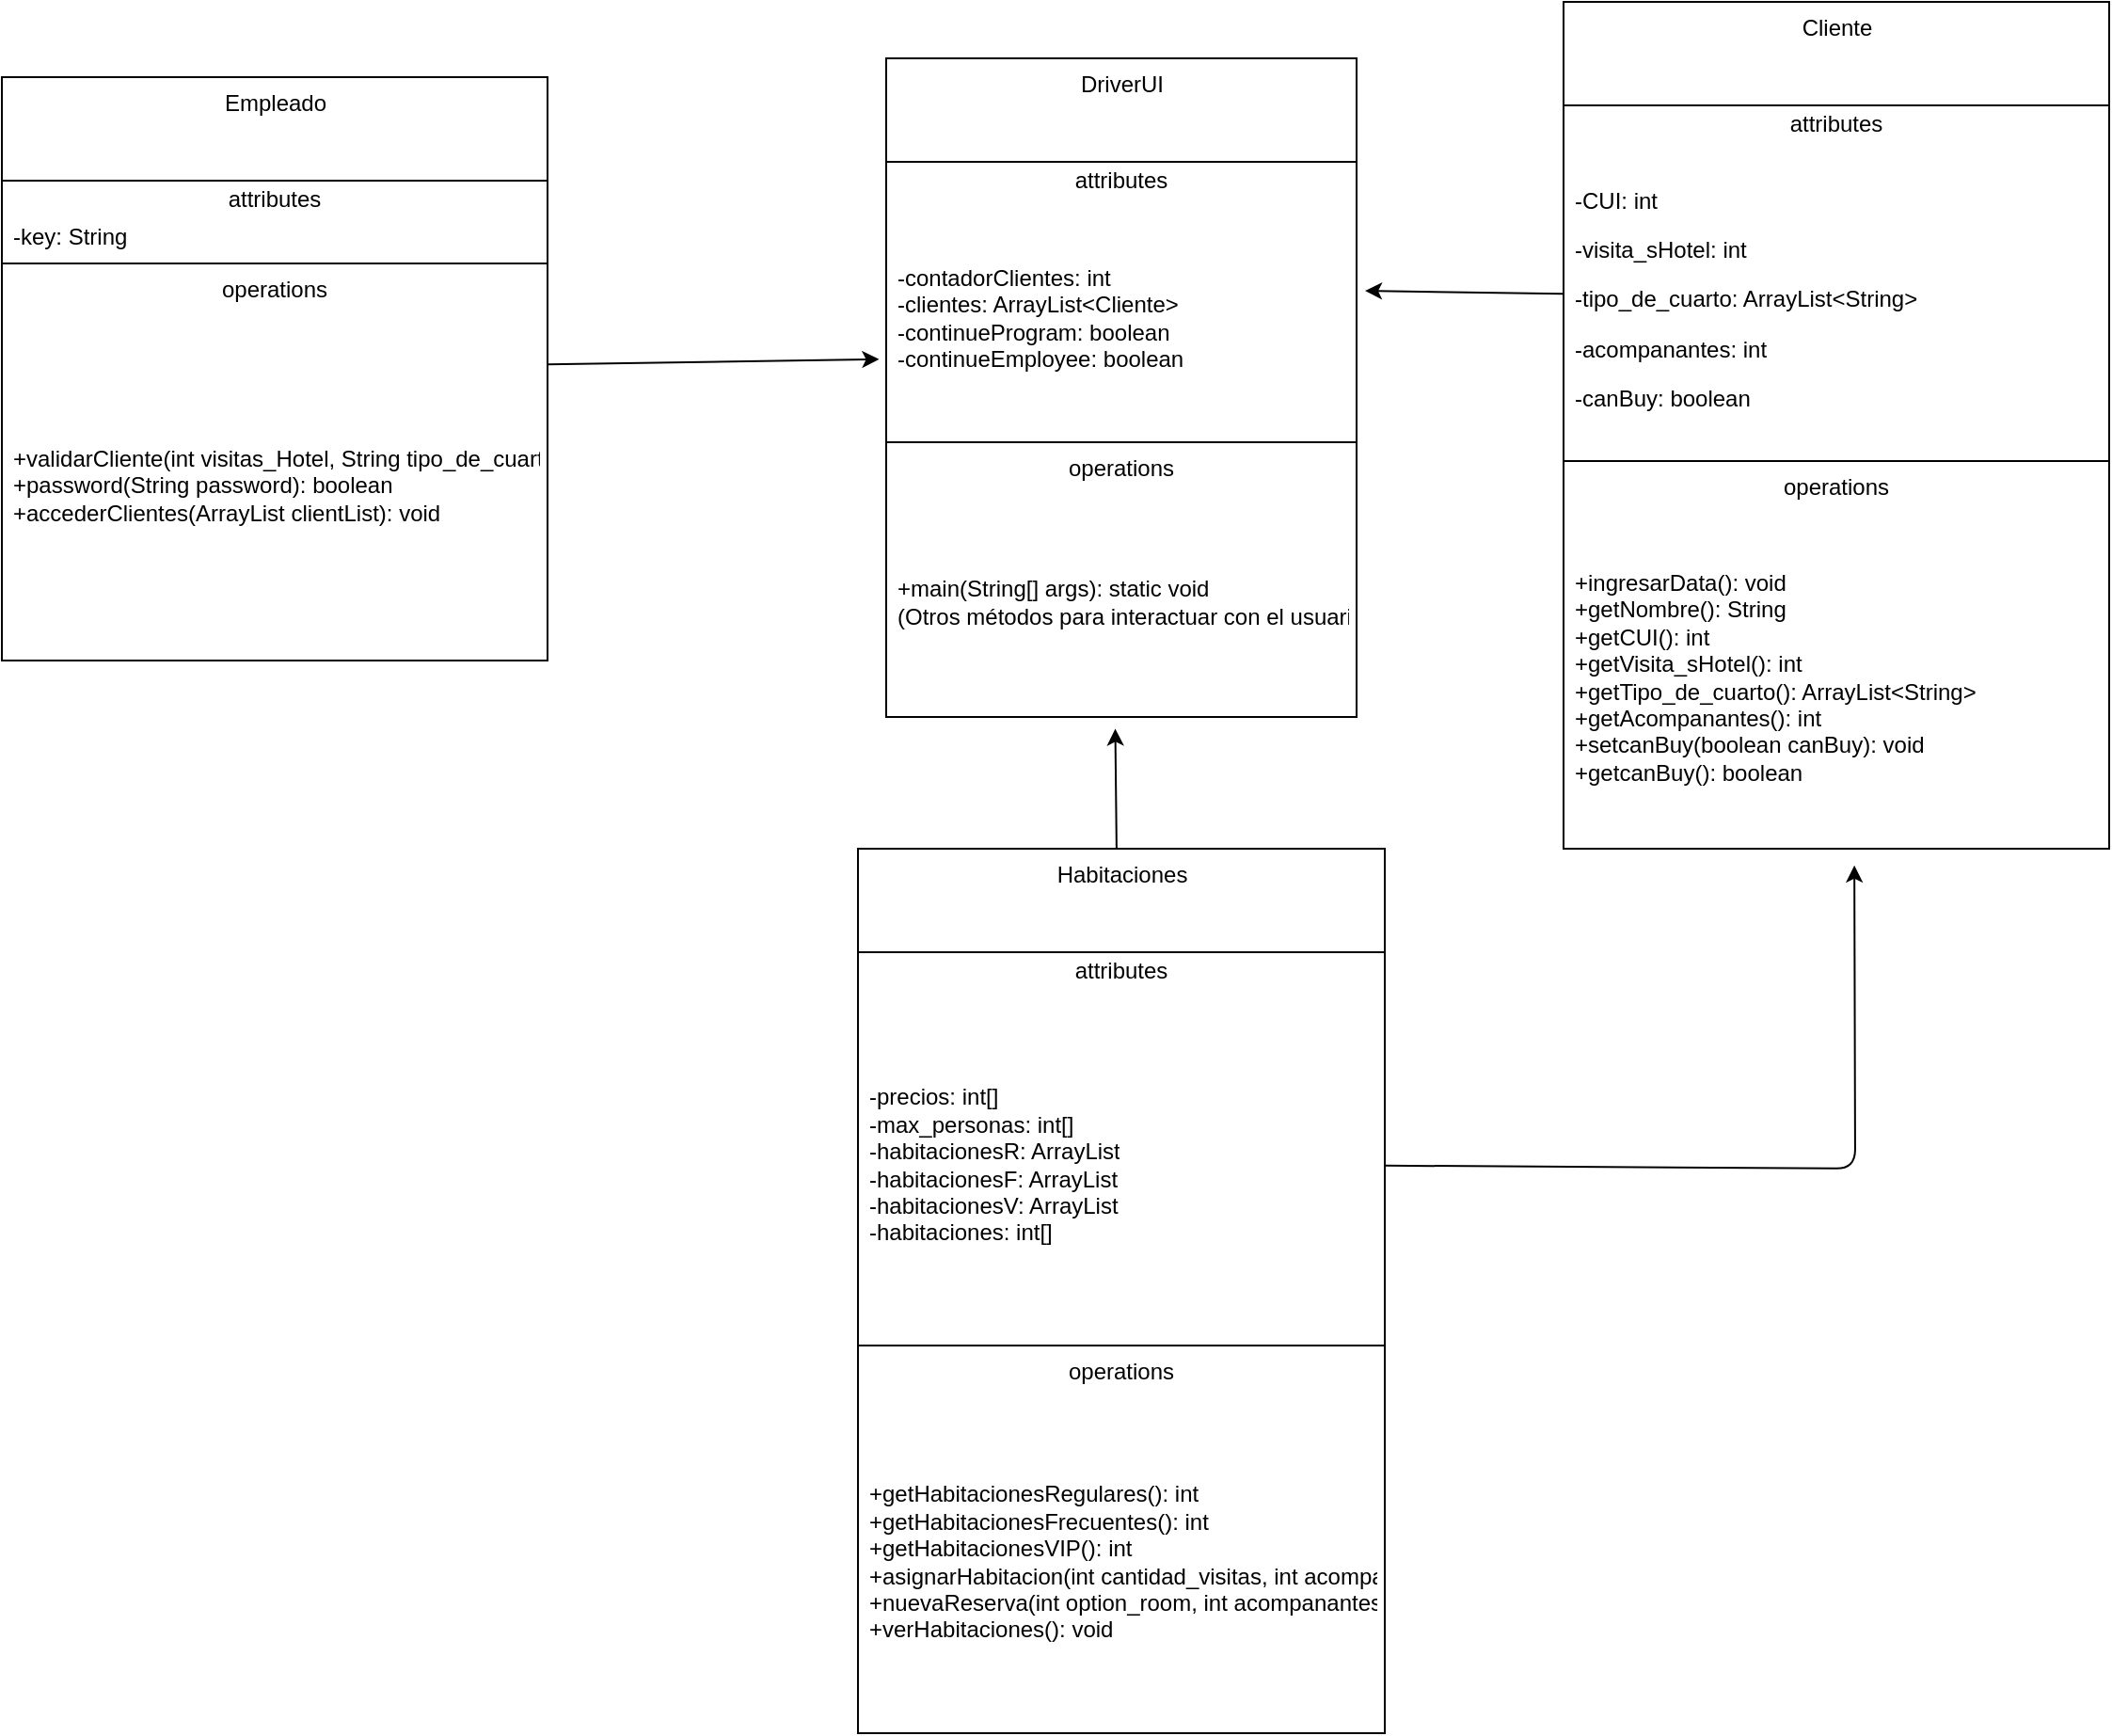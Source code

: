 <mxfile>
    <diagram id="UXhh5-VpMZ9AY803haZ7" name="Page-1">
        <mxGraphModel dx="2221" dy="622" grid="1" gridSize="10" guides="1" tooltips="1" connect="1" arrows="1" fold="1" page="1" pageScale="1" pageWidth="850" pageHeight="1100" math="0" shadow="0">
            <root>
                <mxCell id="0"/>
                <mxCell id="1" parent="0"/>
                <mxCell id="2" value="Cliente" style="swimlane;fontStyle=0;align=center;verticalAlign=top;childLayout=stackLayout;horizontal=1;startSize=55;horizontalStack=0;resizeParent=1;resizeParentMax=0;resizeLast=0;collapsible=0;marginBottom=0;html=1;" vertex="1" parent="1">
                    <mxGeometry x="510" y="90" width="290" height="450" as="geometry"/>
                </mxCell>
                <mxCell id="3" value="attributes" style="text;html=1;strokeColor=none;fillColor=none;align=center;verticalAlign=middle;spacingLeft=4;spacingRight=4;overflow=hidden;rotatable=0;points=[[0,0.5],[1,0.5]];portConstraint=eastwest;" vertex="1" parent="2">
                    <mxGeometry y="55" width="290" height="20" as="geometry"/>
                </mxCell>
                <mxCell id="6" value="&lt;p dir=&quot;ltr&quot; class=&quot;selectable-text copyable-text iq0m558w g0rxnol2&quot;&gt;&lt;span class=&quot;selectable-text copyable-text&quot;&gt;-CUI: int&lt;/span&gt;&lt;/p&gt;&lt;p dir=&quot;ltr&quot; class=&quot;selectable-text copyable-text iq0m558w g0rxnol2&quot;&gt;&lt;span class=&quot;selectable-text copyable-text&quot;&gt;-visita_sHotel: int&lt;/span&gt;&lt;/p&gt;&lt;p dir=&quot;ltr&quot; class=&quot;selectable-text copyable-text iq0m558w g0rxnol2&quot;&gt;&lt;span class=&quot;selectable-text copyable-text&quot;&gt;-tipo_de_cuarto: ArrayList&amp;lt;String&amp;gt;&lt;/span&gt;&lt;/p&gt;&lt;p dir=&quot;ltr&quot; class=&quot;selectable-text copyable-text iq0m558w g0rxnol2&quot;&gt;&lt;span class=&quot;selectable-text copyable-text&quot;&gt;-acompanantes: int&lt;/span&gt;&lt;/p&gt;&lt;p dir=&quot;ltr&quot; class=&quot;selectable-text copyable-text iq0m558w g0rxnol2&quot;&gt;&lt;span class=&quot;selectable-text copyable-text&quot;&gt;-canBuy: boolean&lt;/span&gt;&lt;/p&gt;" style="text;html=1;strokeColor=none;fillColor=none;align=left;verticalAlign=middle;spacingLeft=4;spacingRight=4;overflow=hidden;rotatable=0;points=[[0,0.5],[1,0.5]];portConstraint=eastwest;" vertex="1" parent="2">
                    <mxGeometry y="75" width="290" height="165" as="geometry"/>
                </mxCell>
                <mxCell id="7" value="" style="line;strokeWidth=1;fillColor=none;align=left;verticalAlign=middle;spacingTop=-1;spacingLeft=3;spacingRight=3;rotatable=0;labelPosition=right;points=[];portConstraint=eastwest;" vertex="1" parent="2">
                    <mxGeometry y="240" width="290" height="8" as="geometry"/>
                </mxCell>
                <mxCell id="8" value="operations" style="text;html=1;strokeColor=none;fillColor=none;align=center;verticalAlign=middle;spacingLeft=4;spacingRight=4;overflow=hidden;rotatable=0;points=[[0,0.5],[1,0.5]];portConstraint=eastwest;" vertex="1" parent="2">
                    <mxGeometry y="248" width="290" height="20" as="geometry"/>
                </mxCell>
                <mxCell id="9" value="&lt;div&gt;+ingresarData(): void&lt;/div&gt;&lt;div&gt;+getNombre(): String&lt;/div&gt;&lt;div&gt;+getCUI(): int&lt;/div&gt;&lt;div&gt;+getVisita_sHotel(): int&lt;/div&gt;&lt;div&gt;+getTipo_de_cuarto(): ArrayList&amp;lt;String&amp;gt;&lt;/div&gt;&lt;div&gt;+getAcompanantes(): int&lt;/div&gt;&lt;div&gt;+setcanBuy(boolean canBuy): void&lt;/div&gt;&lt;div&gt;+getcanBuy(): boolean&lt;/div&gt;" style="text;html=1;strokeColor=none;fillColor=none;align=left;verticalAlign=middle;spacingLeft=4;spacingRight=4;overflow=hidden;rotatable=0;points=[[0,0.5],[1,0.5]];portConstraint=eastwest;" vertex="1" parent="2">
                    <mxGeometry y="268" width="290" height="182" as="geometry"/>
                </mxCell>
                <mxCell id="12" value="DriverUI" style="swimlane;fontStyle=0;align=center;verticalAlign=top;childLayout=stackLayout;horizontal=1;startSize=55;horizontalStack=0;resizeParent=1;resizeParentMax=0;resizeLast=0;collapsible=0;marginBottom=0;html=1;" vertex="1" parent="1">
                    <mxGeometry x="150" y="120" width="250" height="350" as="geometry"/>
                </mxCell>
                <mxCell id="13" value="attributes" style="text;html=1;strokeColor=none;fillColor=none;align=center;verticalAlign=middle;spacingLeft=4;spacingRight=4;overflow=hidden;rotatable=0;points=[[0,0.5],[1,0.5]];portConstraint=eastwest;" vertex="1" parent="12">
                    <mxGeometry y="55" width="250" height="20" as="geometry"/>
                </mxCell>
                <mxCell id="16" value="&lt;div&gt;-contadorClientes: int&lt;/div&gt;&lt;div&gt;-clientes: ArrayList&amp;lt;Cliente&amp;gt;&lt;/div&gt;&lt;div&gt;-continueProgram: boolean&lt;/div&gt;&lt;div&gt;-continueEmployee: boolean&lt;/div&gt;" style="text;html=1;strokeColor=none;fillColor=none;align=left;verticalAlign=middle;spacingLeft=4;spacingRight=4;overflow=hidden;rotatable=0;points=[[0,0.5],[1,0.5]];portConstraint=eastwest;" vertex="1" parent="12">
                    <mxGeometry y="75" width="250" height="125" as="geometry"/>
                </mxCell>
                <mxCell id="17" value="" style="line;strokeWidth=1;fillColor=none;align=left;verticalAlign=middle;spacingTop=-1;spacingLeft=3;spacingRight=3;rotatable=0;labelPosition=right;points=[];portConstraint=eastwest;" vertex="1" parent="12">
                    <mxGeometry y="200" width="250" height="8" as="geometry"/>
                </mxCell>
                <mxCell id="18" value="operations" style="text;html=1;strokeColor=none;fillColor=none;align=center;verticalAlign=middle;spacingLeft=4;spacingRight=4;overflow=hidden;rotatable=0;points=[[0,0.5],[1,0.5]];portConstraint=eastwest;" vertex="1" parent="12">
                    <mxGeometry y="208" width="250" height="20" as="geometry"/>
                </mxCell>
                <mxCell id="19" value="&lt;div&gt;+main(String[] args): static void&lt;/div&gt;&lt;div&gt;(Otros métodos para interactuar con el usuario)&lt;/div&gt;" style="text;html=1;strokeColor=none;fillColor=none;align=left;verticalAlign=middle;spacingLeft=4;spacingRight=4;overflow=hidden;rotatable=0;points=[[0,0.5],[1,0.5]];portConstraint=eastwest;" vertex="1" parent="12">
                    <mxGeometry y="228" width="250" height="122" as="geometry"/>
                </mxCell>
                <mxCell id="45" style="edgeStyle=none;html=1;entryX=-0.015;entryY=0.679;entryDx=0;entryDy=0;entryPerimeter=0;" edge="1" parent="1" source="20" target="16">
                    <mxGeometry relative="1" as="geometry"/>
                </mxCell>
                <mxCell id="20" value="Empleado" style="swimlane;fontStyle=0;align=center;verticalAlign=top;childLayout=stackLayout;horizontal=1;startSize=55;horizontalStack=0;resizeParent=1;resizeParentMax=0;resizeLast=0;collapsible=0;marginBottom=0;html=1;" vertex="1" parent="1">
                    <mxGeometry x="-320" y="130" width="290" height="310" as="geometry"/>
                </mxCell>
                <mxCell id="21" value="attributes" style="text;html=1;strokeColor=none;fillColor=none;align=center;verticalAlign=middle;spacingLeft=4;spacingRight=4;overflow=hidden;rotatable=0;points=[[0,0.5],[1,0.5]];portConstraint=eastwest;" vertex="1" parent="20">
                    <mxGeometry y="55" width="290" height="20" as="geometry"/>
                </mxCell>
                <mxCell id="24" value="-key: String" style="text;html=1;strokeColor=none;fillColor=none;align=left;verticalAlign=middle;spacingLeft=4;spacingRight=4;overflow=hidden;rotatable=0;points=[[0,0.5],[1,0.5]];portConstraint=eastwest;" vertex="1" parent="20">
                    <mxGeometry y="75" width="290" height="20" as="geometry"/>
                </mxCell>
                <mxCell id="25" value="" style="line;strokeWidth=1;fillColor=none;align=left;verticalAlign=middle;spacingTop=-1;spacingLeft=3;spacingRight=3;rotatable=0;labelPosition=right;points=[];portConstraint=eastwest;" vertex="1" parent="20">
                    <mxGeometry y="95" width="290" height="8" as="geometry"/>
                </mxCell>
                <mxCell id="26" value="operations" style="text;html=1;strokeColor=none;fillColor=none;align=center;verticalAlign=middle;spacingLeft=4;spacingRight=4;overflow=hidden;rotatable=0;points=[[0,0.5],[1,0.5]];portConstraint=eastwest;" vertex="1" parent="20">
                    <mxGeometry y="103" width="290" height="20" as="geometry"/>
                </mxCell>
                <mxCell id="27" value="+validarCliente(int visitas_Hotel, String tipo_de_cuarto): boolean&#10;+password(String password): boolean&#10;+accederClientes(ArrayList&lt;Cliente&gt; clientList): void" style="text;html=1;strokeColor=none;fillColor=none;align=left;verticalAlign=middle;spacingLeft=4;spacingRight=4;overflow=hidden;rotatable=0;points=[[0,0.5],[1,0.5]];portConstraint=eastwest;" vertex="1" parent="20">
                    <mxGeometry y="123" width="290" height="187" as="geometry"/>
                </mxCell>
                <mxCell id="47" style="edgeStyle=none;html=1;entryX=0.487;entryY=1.051;entryDx=0;entryDy=0;entryPerimeter=0;" edge="1" parent="1" source="37" target="19">
                    <mxGeometry relative="1" as="geometry"/>
                </mxCell>
                <mxCell id="37" value="Habitaciones" style="swimlane;fontStyle=0;align=center;verticalAlign=top;childLayout=stackLayout;horizontal=1;startSize=55;horizontalStack=0;resizeParent=1;resizeParentMax=0;resizeLast=0;collapsible=0;marginBottom=0;html=1;" vertex="1" parent="1">
                    <mxGeometry x="135" y="540" width="280" height="470" as="geometry"/>
                </mxCell>
                <mxCell id="38" value="attributes" style="text;html=1;strokeColor=none;fillColor=none;align=center;verticalAlign=middle;spacingLeft=4;spacingRight=4;overflow=hidden;rotatable=0;points=[[0,0.5],[1,0.5]];portConstraint=eastwest;" vertex="1" parent="37">
                    <mxGeometry y="55" width="280" height="20" as="geometry"/>
                </mxCell>
                <mxCell id="41" value="-precios: int[]&#10;-max_personas: int[]&#10;-habitacionesR: ArrayList&lt;Integer&gt;&#10;-habitacionesF: ArrayList&lt;Integer&gt;&#10;-habitacionesV: ArrayList&lt;Integer&gt;&#10;-habitaciones: int[]" style="text;html=1;strokeColor=none;fillColor=none;align=left;verticalAlign=middle;spacingLeft=4;spacingRight=4;overflow=hidden;rotatable=0;points=[[0,0.5],[1,0.5]];portConstraint=eastwest;" vertex="1" parent="37">
                    <mxGeometry y="75" width="280" height="185" as="geometry"/>
                </mxCell>
                <mxCell id="42" value="" style="line;strokeWidth=1;fillColor=none;align=left;verticalAlign=middle;spacingTop=-1;spacingLeft=3;spacingRight=3;rotatable=0;labelPosition=right;points=[];portConstraint=eastwest;" vertex="1" parent="37">
                    <mxGeometry y="260" width="280" height="8" as="geometry"/>
                </mxCell>
                <mxCell id="43" value="operations" style="text;html=1;strokeColor=none;fillColor=none;align=center;verticalAlign=middle;spacingLeft=4;spacingRight=4;overflow=hidden;rotatable=0;points=[[0,0.5],[1,0.5]];portConstraint=eastwest;" vertex="1" parent="37">
                    <mxGeometry y="268" width="280" height="20" as="geometry"/>
                </mxCell>
                <mxCell id="44" value="+getHabitacionesRegulares(): int&#10;+getHabitacionesFrecuentes(): int&#10;+getHabitacionesVIP(): int&#10;+asignarHabitacion(int cantidad_visitas, int acompanantes): ArrayList&lt;String&gt;&#10;+nuevaReserva(int option_room, int acompanantes, ArrayList&lt;String&gt; tipo_de_cuarto, Cliente cliente): void&#10;+verHabitaciones(): void" style="text;html=1;strokeColor=none;fillColor=none;align=left;verticalAlign=middle;spacingLeft=4;spacingRight=4;overflow=hidden;rotatable=0;points=[[0,0.5],[1,0.5]];portConstraint=eastwest;" vertex="1" parent="37">
                    <mxGeometry y="288" width="280" height="182" as="geometry"/>
                </mxCell>
                <mxCell id="46" style="edgeStyle=none;html=1;entryX=1.018;entryY=0.388;entryDx=0;entryDy=0;entryPerimeter=0;" edge="1" parent="1" source="6" target="16">
                    <mxGeometry relative="1" as="geometry"/>
                </mxCell>
                <mxCell id="48" style="edgeStyle=none;html=1;entryX=0.533;entryY=1.049;entryDx=0;entryDy=0;entryPerimeter=0;" edge="1" parent="1" source="41" target="9">
                    <mxGeometry relative="1" as="geometry">
                        <Array as="points">
                            <mxPoint x="665" y="710"/>
                        </Array>
                    </mxGeometry>
                </mxCell>
            </root>
        </mxGraphModel>
    </diagram>
</mxfile>